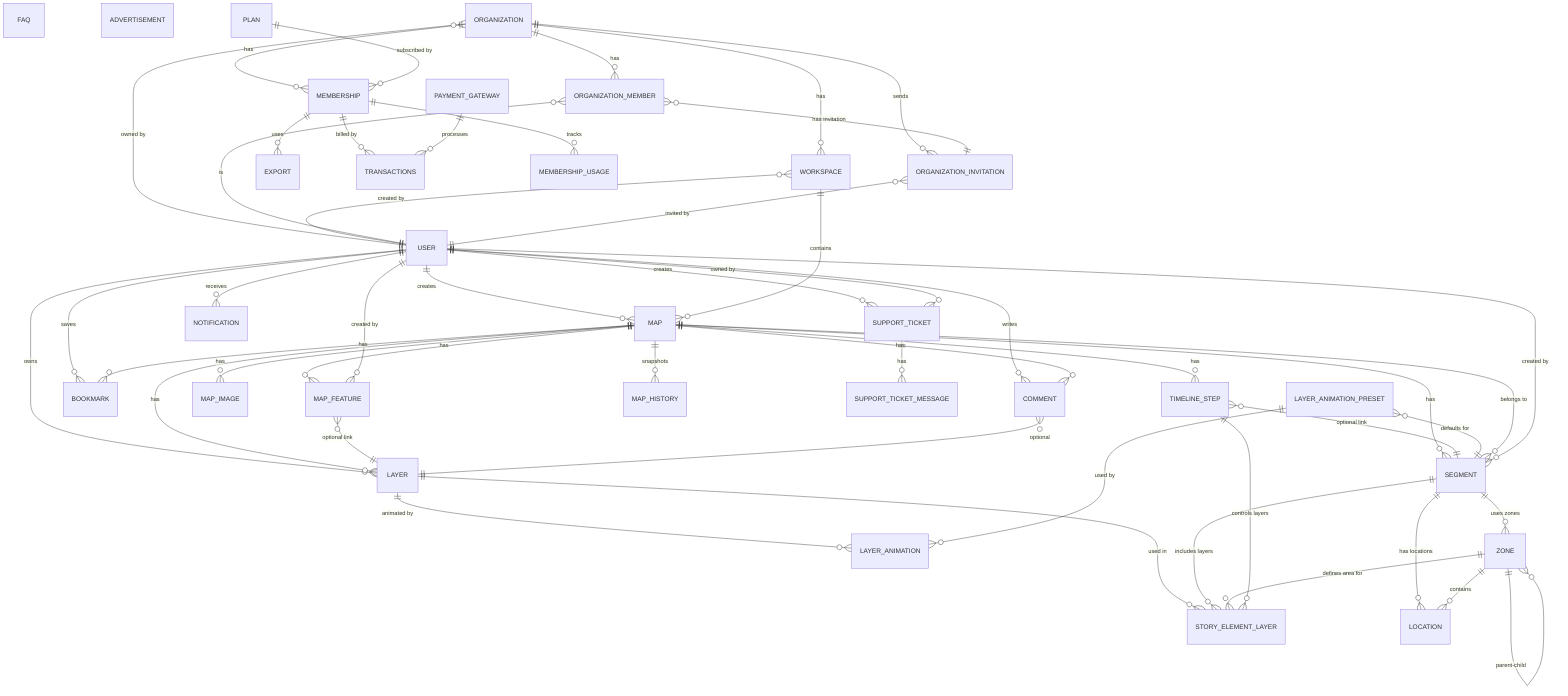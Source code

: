 erDiagram
	direction TB
	USER {

	}

	MAP {

	}

	LAYER {

	}

	COMMENT {

	}

	BOOKMARK {

	}

	FAQ {

	}

	ADVERTISEMENT {

	}

	SUPPORT_TICKET {

	}

	NOTIFICATION {

	}

	ORGANIZATION {

	}

	WORKSPACE {

	}

	ORGANIZATION_MEMBER {

	}

	ORGANIZATION_INVITATION {

	}

	MEMBERSHIP {

	}

	MAP_FEATURE {

	}

	MAP_IMAGE {

	}

	SEGMENT {

	}

	TIMELINE_STEP {

	}

	MAP_HISTORY {

	}

	STORY_ELEMENT_LAYER {

	}

	LAYER_ANIMATION {

	}

	ZONE {

	}

	LOCATION {

	}

	EXPORT {

	}

	TRANSACTIONS {

	}

	PAYMENT_GATEWAY {

	}

	PLAN {

	}

	SUPPORT_TICKET_MESSAGE {

	}

	LAYER_ANIMATION_PRESET {

	}

	MEMBERSHIP_USAGE {

	}

	USER||--o{MAP:"creates"
	USER||--o{LAYER:"owns"
	USER||--o{COMMENT:"writes"
	USER||--o{BOOKMARK:"saves"
	USER||--o{SUPPORT_TICKET:"creates"
	USER||--o{NOTIFICATION:"receives"
	ORGANIZATION||--o{WORKSPACE:"has"
	ORGANIZATION||--o{ORGANIZATION_MEMBER:"has"
	ORGANIZATION||--o{ORGANIZATION_INVITATION:"sends"
	ORGANIZATION||--o{MEMBERSHIP:"has"
	ORGANIZATION}o--||USER:"owned by"
	WORKSPACE||--o{MAP:"contains"
	WORKSPACE}o--||USER:"created by"
	MAP||--o{LAYER:"has"
	MAP||--o{MAP_FEATURE:"has"
	MAP||--o{MAP_IMAGE:"has"
	MAP||--o{COMMENT:"has"
	MAP||--o{BOOKMARK:"has"
	MAP||--o{SEGMENT:"has"
	MAP||--o{TIMELINE_STEP:"has"
	MAP||--o{MAP_HISTORY:"snapshots"
	MAP_FEATURE}o--||LAYER:"optional link"
	MAP_FEATURE}o--||USER:"created by"
	COMMENT}o--||LAYER:"optional"
	ORGANIZATION_MEMBER}o--||USER:"is"
	ORGANIZATION_MEMBER}o--||ORGANIZATION_INVITATION:"has invitation"
	ORGANIZATION_INVITATION}o--||USER:"invited by"
	SUPPORT_TICKET||--o{SUPPORT_TICKET_MESSAGE:"has"
	SUPPORT_TICKET}o--||USER:"owned by"
	MEMBERSHIP||--o{MEMBERSHIP_USAGE:"tracks"
	MEMBERSHIP||--o{EXPORT:"uses"
	MEMBERSHIP||--o{TRANSACTIONS:"billed by"
	PLAN||--o{MEMBERSHIP:"subscribed by"
	PAYMENT_GATEWAY||--o{TRANSACTIONS:"processes"
	LAYER||--o{STORY_ELEMENT_LAYER:"used in"
	LAYER||--o{LAYER_ANIMATION:"animated by"
	SEGMENT||--o{STORY_ELEMENT_LAYER:"includes layers"
	SEGMENT||--o{ZONE:"uses zones"
	SEGMENT||--o{LOCATION:"has locations"
	SEGMENT}o--||MAP:"belongs to"
	SEGMENT}o--||USER:"created by"
	ZONE||--o{STORY_ELEMENT_LAYER:"defines area for"
	ZONE||--o{LOCATION:"contains"
	ZONE||--o{ZONE:"parent-child"
	TIMELINE_STEP||--o{STORY_ELEMENT_LAYER:"controls layers"
	TIMELINE_STEP}o--||SEGMENT:"optional link"
	LAYER_ANIMATION_PRESET||--o{LAYER_ANIMATION:"used by"
	LAYER_ANIMATION_PRESET}o--||SEGMENT:"defaults for"